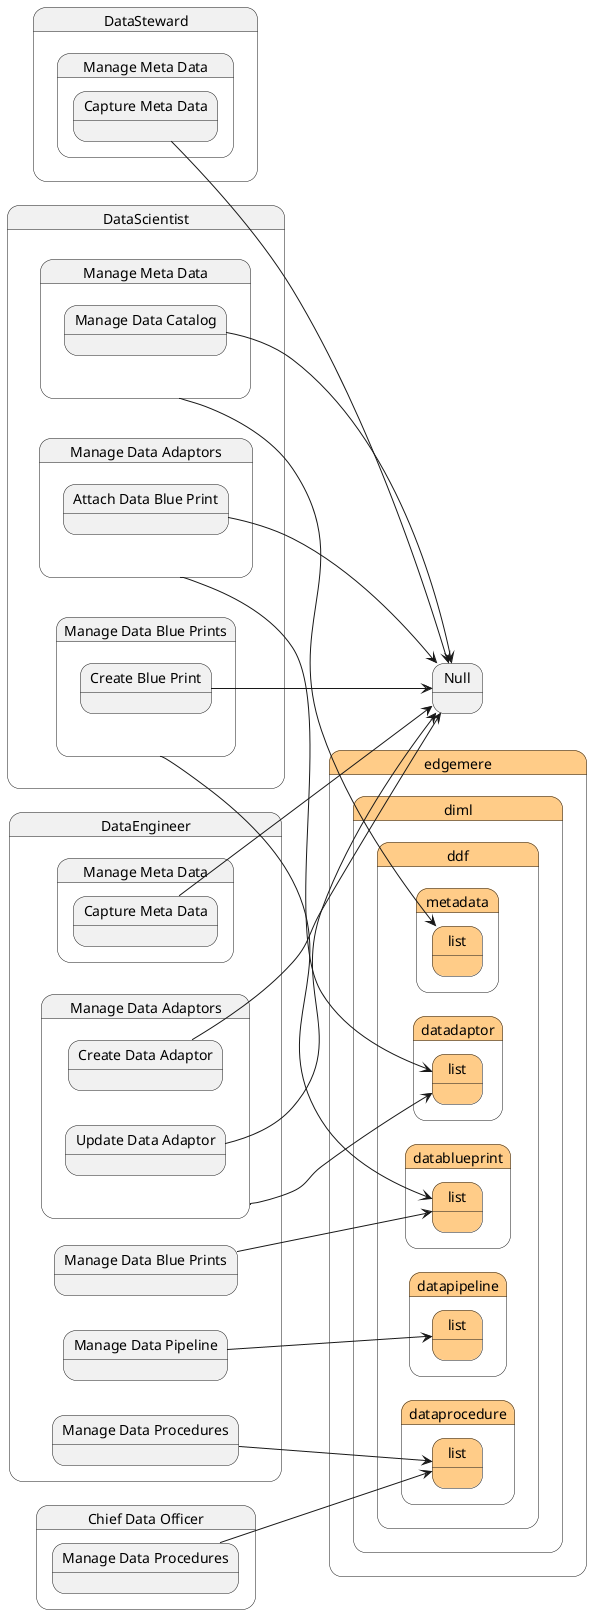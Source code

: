 @startuml
left to right direction



state "Data Engineer" as DataEngineer {
    state "Manage Data Adaptors" as DataEngineerManageDataAdaptors {
    }
}
state "edgemere" as edgemere #ffcc88 {
state "diml" as edgemerediml #ffcc88 {
state "ddf" as edgemeredimlddf #ffcc88 {
state "datadaptor" as edgemeredimlddfdatadaptor #ffcc88 {
state "list" as edgemeredimlddfdatadaptorlist #ffcc88 {
}
}
}
}
}

DataEngineerManageDataAdaptors --> edgemeredimlddfdatadaptorlist

state "Data Scientist" as DataScientist {
    state "Manage Data Adaptors" as DataScientistManageDataAdaptors {
    }
}
state "edgemere" as edgemere #ffcc88 {
state "diml" as edgemerediml #ffcc88 {
state "ddf" as edgemeredimlddf #ffcc88 {
state "datadaptor" as edgemeredimlddfdatadaptor #ffcc88 {
state "list" as edgemeredimlddfdatadaptorlist #ffcc88 {
}
}
}
}
}

DataScientistManageDataAdaptors --> edgemeredimlddfdatadaptorlist


    state "Data Scientist" as DataScientist {
        state "Manage Data Adaptors" as DataScientistManageDataAdaptors {
            state "Attach Data Blue Print" as DataScientistManageDataAdaptorsAttachDataBluePrint {
            }
        }
    }
    
    DataScientistManageDataAdaptorsAttachDataBluePrint --> Null
    
 
    state "Data Engineer" as DataEngineer {
        state "Manage Data Adaptors" as DataEngineerManageDataAdaptors {
            state "Create Data Adaptor" as DataEngineerManageDataAdaptorsCreateDataAdaptor {
            }
        }
    }
    
    DataEngineerManageDataAdaptorsCreateDataAdaptor --> Null
    
 
    state "DataEngineer" as DataEngineer {
        state "Manage Data Adaptors" as DataEngineerManageDataAdaptors {
            state "Update Data Adaptor" as DataEngineerManageDataAdaptorsUpdateDataAdaptor {
            }
        }
    }
    
    DataEngineerManageDataAdaptorsUpdateDataAdaptor --> Null
    
 
 
state "Data Engineer" as DataEngineer {
    state "Manage Data Blue Prints" as DataEngineerManageDataBluePrints {
    }
}
state "edgemere" as edgemere #ffcc88 {
state "diml" as edgemerediml #ffcc88 {
state "ddf" as edgemeredimlddf #ffcc88 {
state "datablueprint" as edgemeredimlddfdatablueprint #ffcc88 {
state "list" as edgemeredimlddfdatablueprintlist #ffcc88 {
}
}
}
}
}

DataEngineerManageDataBluePrints --> edgemeredimlddfdatablueprintlist

state "Data Scientist" as DataScientist {
    state "Manage Data Blue Prints" as DataScientistManageDataBluePrints {
    }
}
state "edgemere" as edgemere #ffcc88 {
state "diml" as edgemerediml #ffcc88 {
state "ddf" as edgemeredimlddf #ffcc88 {
state "datablueprint" as edgemeredimlddfdatablueprint #ffcc88 {
state "list" as edgemeredimlddfdatablueprintlist #ffcc88 {
}
}
}
}
}

DataScientistManageDataBluePrints --> edgemeredimlddfdatablueprintlist


    state "DataScientist" as DataScientist {
        state "Manage Data Blue Prints" as DataScientistManageDataBluePrints {
            state "Create Blue Print" as DataScientistManageDataBluePrintsCreateBluePrint {
            }
        }
    }
    
    DataScientistManageDataBluePrintsCreateBluePrint --> Null
    
 
 
state "Data Engineer" as DataEngineer {
    state "Manage Data Pipeline" as DataEngineerManageDataPipeline {
    }
}
state "edgemere" as edgemere #ffcc88 {
state "diml" as edgemerediml #ffcc88 {
state "ddf" as edgemeredimlddf #ffcc88 {
state "datapipeline" as edgemeredimlddfdatapipeline #ffcc88 {
state "list" as edgemeredimlddfdatapipelinelist #ffcc88 {
}
}
}
}
}

DataEngineerManageDataPipeline --> edgemeredimlddfdatapipelinelist


 
state "Data Engineer" as DataEngineer {
    state "Manage Data Procedures" as DataEngineerManageDataProcedures {
    }
}
state "edgemere" as edgemere #ffcc88 {
state "diml" as edgemerediml #ffcc88 {
state "ddf" as edgemeredimlddf #ffcc88 {
state "dataprocedure" as edgemeredimlddfdataprocedure #ffcc88 {
state "list" as edgemeredimlddfdataprocedurelist #ffcc88 {
}
}
}
}
}

DataEngineerManageDataProcedures --> edgemeredimlddfdataprocedurelist

state "Chief Data Officer" as ChiefDataOfficer {
    state "Manage Data Procedures" as ChiefDataOfficerManageDataProcedures {
    }
}
state "edgemere" as edgemere #ffcc88 {
state "diml" as edgemerediml #ffcc88 {
state "ddf" as edgemeredimlddf #ffcc88 {
state "dataprocedure" as edgemeredimlddfdataprocedure #ffcc88 {
state "list" as edgemeredimlddfdataprocedurelist #ffcc88 {
}
}
}
}
}

ChiefDataOfficerManageDataProcedures --> edgemeredimlddfdataprocedurelist


 
state "Data Scientist" as DataScientist {
    state "Manage Meta Data" as DataScientistManageMetaData {
    }
}
state "edgemere" as edgemere #ffcc88 {
state "diml" as edgemerediml #ffcc88 {
state "ddf" as edgemeredimlddf #ffcc88 {
state "metadata" as edgemeredimlddfmetadata #ffcc88 {
state "list" as edgemeredimlddfmetadatalist #ffcc88 {
}
}
}
}
}

DataScientistManageMetaData --> edgemeredimlddfmetadatalist


    state "DataEngineer" as DataEngineer {
        state "Manage Meta Data" as DataEngineerManageMetaData {
            state "Capture Meta Data" as DataEngineerManageMetaDataCaptureMetaData {
            }
        }
    }
    
    DataEngineerManageMetaDataCaptureMetaData --> Null
    
    state "DataSteward" as DataSteward {
        state "Manage Meta Data" as DataStewardManageMetaData {
            state "Capture Meta Data" as DataStewardManageMetaDataCaptureMetaData {
            }
        }
    }
    
    DataStewardManageMetaDataCaptureMetaData --> Null
    
 
    state "DataScientist" as DataScientist {
        state "Manage Meta Data" as DataScientistManageMetaData {
            state "Manage Data Catalog" as DataScientistManageMetaDataManageDataCatalog {
            }
        }
    }
    
    DataScientistManageMetaDataManageDataCatalog --> Null
    
 
 

@enduml
